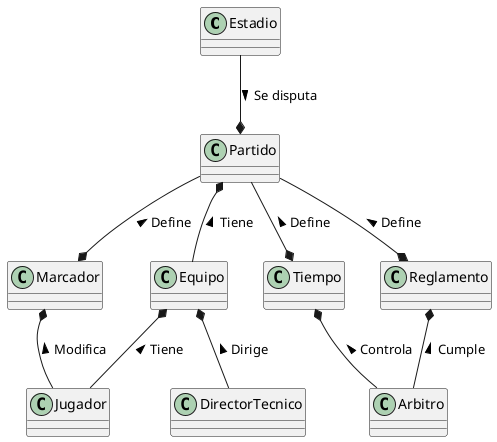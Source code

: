 @startuml ModeloDominioFutbol

class Estadio
class Partido
class Marcador
class Equipo
class Tiempo
class Reglamento
class Jugador
class DirectorTecnico
class Arbitro

Estadio --* Partido : Se disputa >

Partido --* Marcador : Define <
Partido *-- Equipo : Tiene <
Partido --* Tiempo : Define <
Partido --* Reglamento : Define <

Equipo *-- Jugador : Tiene <
Equipo *-- DirectorTecnico : Dirige <

Tiempo *-- Arbitro : Controla <
Reglamento *-- Arbitro : Cumple <

Marcador *-- Jugador : Modifica <

@enduml